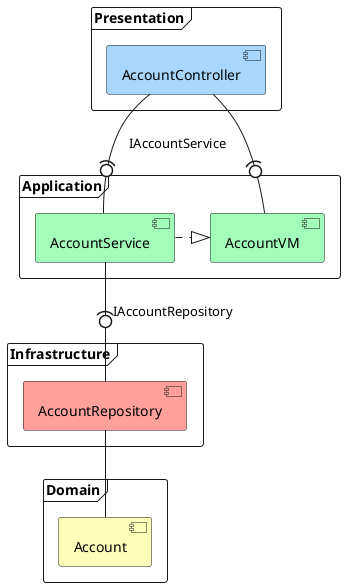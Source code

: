 ```puml
@startuml Account

frame Presentation {
    component [AccountController] as Controller #a7d7fd
}

frame Application {
    component AccountService as Service #a2fdba
    component AccountVM as ViewModel #a2fdba
    Service .|> ViewModel
}

Controller -(0- Service : IAccountService
Controller -(0- ViewModel 

frame Infrastructure {
    component [AccountRepository] as Repository #ffa09c
}

Service -(0- Repository : IAccountRepository

frame Domain {
    component Account as Model #fcfdb9  
}

Repository -- Model

@enduml

```